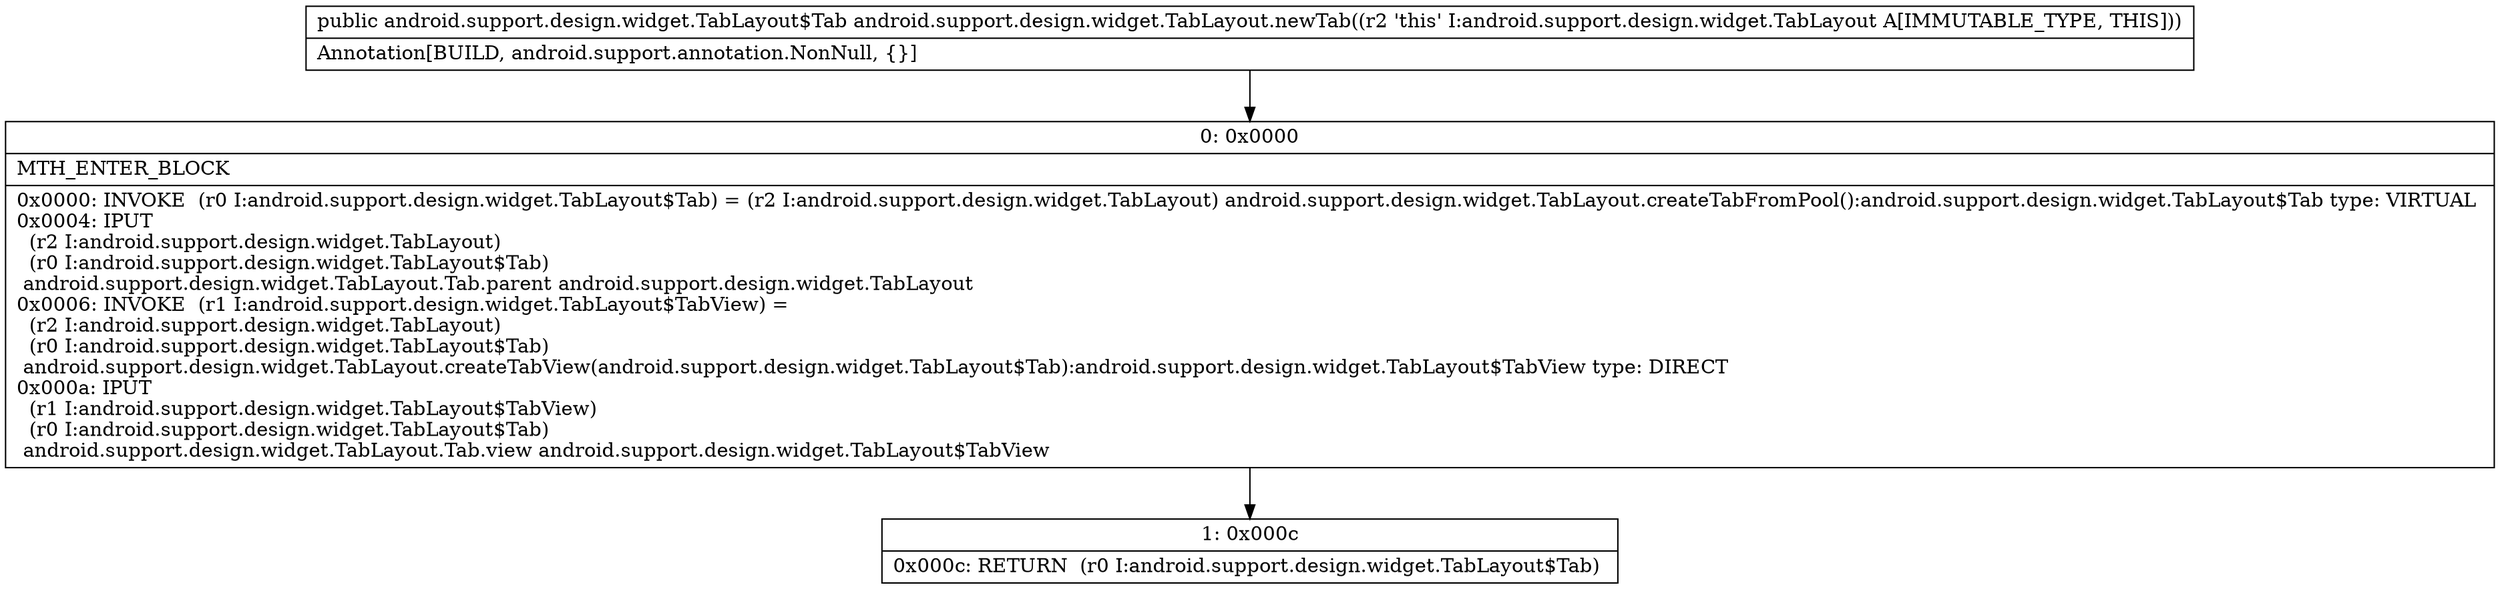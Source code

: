 digraph "CFG forandroid.support.design.widget.TabLayout.newTab()Landroid\/support\/design\/widget\/TabLayout$Tab;" {
Node_0 [shape=record,label="{0\:\ 0x0000|MTH_ENTER_BLOCK\l|0x0000: INVOKE  (r0 I:android.support.design.widget.TabLayout$Tab) = (r2 I:android.support.design.widget.TabLayout) android.support.design.widget.TabLayout.createTabFromPool():android.support.design.widget.TabLayout$Tab type: VIRTUAL \l0x0004: IPUT  \l  (r2 I:android.support.design.widget.TabLayout)\l  (r0 I:android.support.design.widget.TabLayout$Tab)\l android.support.design.widget.TabLayout.Tab.parent android.support.design.widget.TabLayout \l0x0006: INVOKE  (r1 I:android.support.design.widget.TabLayout$TabView) = \l  (r2 I:android.support.design.widget.TabLayout)\l  (r0 I:android.support.design.widget.TabLayout$Tab)\l android.support.design.widget.TabLayout.createTabView(android.support.design.widget.TabLayout$Tab):android.support.design.widget.TabLayout$TabView type: DIRECT \l0x000a: IPUT  \l  (r1 I:android.support.design.widget.TabLayout$TabView)\l  (r0 I:android.support.design.widget.TabLayout$Tab)\l android.support.design.widget.TabLayout.Tab.view android.support.design.widget.TabLayout$TabView \l}"];
Node_1 [shape=record,label="{1\:\ 0x000c|0x000c: RETURN  (r0 I:android.support.design.widget.TabLayout$Tab) \l}"];
MethodNode[shape=record,label="{public android.support.design.widget.TabLayout$Tab android.support.design.widget.TabLayout.newTab((r2 'this' I:android.support.design.widget.TabLayout A[IMMUTABLE_TYPE, THIS]))  | Annotation[BUILD, android.support.annotation.NonNull, \{\}]\l}"];
MethodNode -> Node_0;
Node_0 -> Node_1;
}

